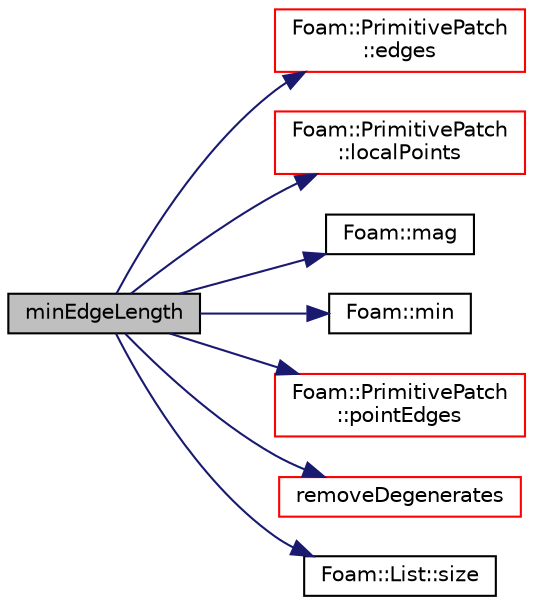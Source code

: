 digraph "minEdgeLength"
{
  bgcolor="transparent";
  edge [fontname="Helvetica",fontsize="10",labelfontname="Helvetica",labelfontsize="10"];
  node [fontname="Helvetica",fontsize="10",shape=record];
  rankdir="LR";
  Node1 [label="minEdgeLength",height=0.2,width=0.4,color="black", fillcolor="grey75", style="filled", fontcolor="black"];
  Node1 -> Node2 [color="midnightblue",fontsize="10",style="solid",fontname="Helvetica"];
  Node2 [label="Foam::PrimitivePatch\l::edges",height=0.2,width=0.4,color="red",URL="$a02004.html#aae82d34fe433288eb6b1f9dea53675c8",tooltip="Return list of edges, address into LOCAL point list. "];
  Node1 -> Node3 [color="midnightblue",fontsize="10",style="solid",fontname="Helvetica"];
  Node3 [label="Foam::PrimitivePatch\l::localPoints",height=0.2,width=0.4,color="red",URL="$a02004.html#a180aa335ba66b3224df33de8eb29b3bf",tooltip="Return pointField of points in patch. "];
  Node1 -> Node4 [color="midnightblue",fontsize="10",style="solid",fontname="Helvetica"];
  Node4 [label="Foam::mag",height=0.2,width=0.4,color="black",URL="$a10958.html#a929da2a3fdcf3dacbbe0487d3a330dae"];
  Node1 -> Node5 [color="midnightblue",fontsize="10",style="solid",fontname="Helvetica"];
  Node5 [label="Foam::min",height=0.2,width=0.4,color="black",URL="$a10958.html#a253e112ad2d56d96230ff39ea7f442dc"];
  Node1 -> Node6 [color="midnightblue",fontsize="10",style="solid",fontname="Helvetica"];
  Node6 [label="Foam::PrimitivePatch\l::pointEdges",height=0.2,width=0.4,color="red",URL="$a02004.html#a9372e15b6f50db75f39f33f24d4887a4",tooltip="Return point-edge addressing. "];
  Node1 -> Node7 [color="midnightblue",fontsize="10",style="solid",fontname="Helvetica"];
  Node7 [label="removeDegenerates",height=0.2,width=0.4,color="red",URL="$a00625.html#ad0d81f63bedf7adf479d3512ac49ae21",tooltip="Resolve ties. Shuffles points so all edge - face intersections. "];
  Node1 -> Node8 [color="midnightblue",fontsize="10",style="solid",fontname="Helvetica"];
  Node8 [label="Foam::List::size",height=0.2,width=0.4,color="black",URL="$a01387.html#a8a5f6fa29bd4b500caf186f60245b384",tooltip="Override size to be inconsistent with allocated storage. "];
}
